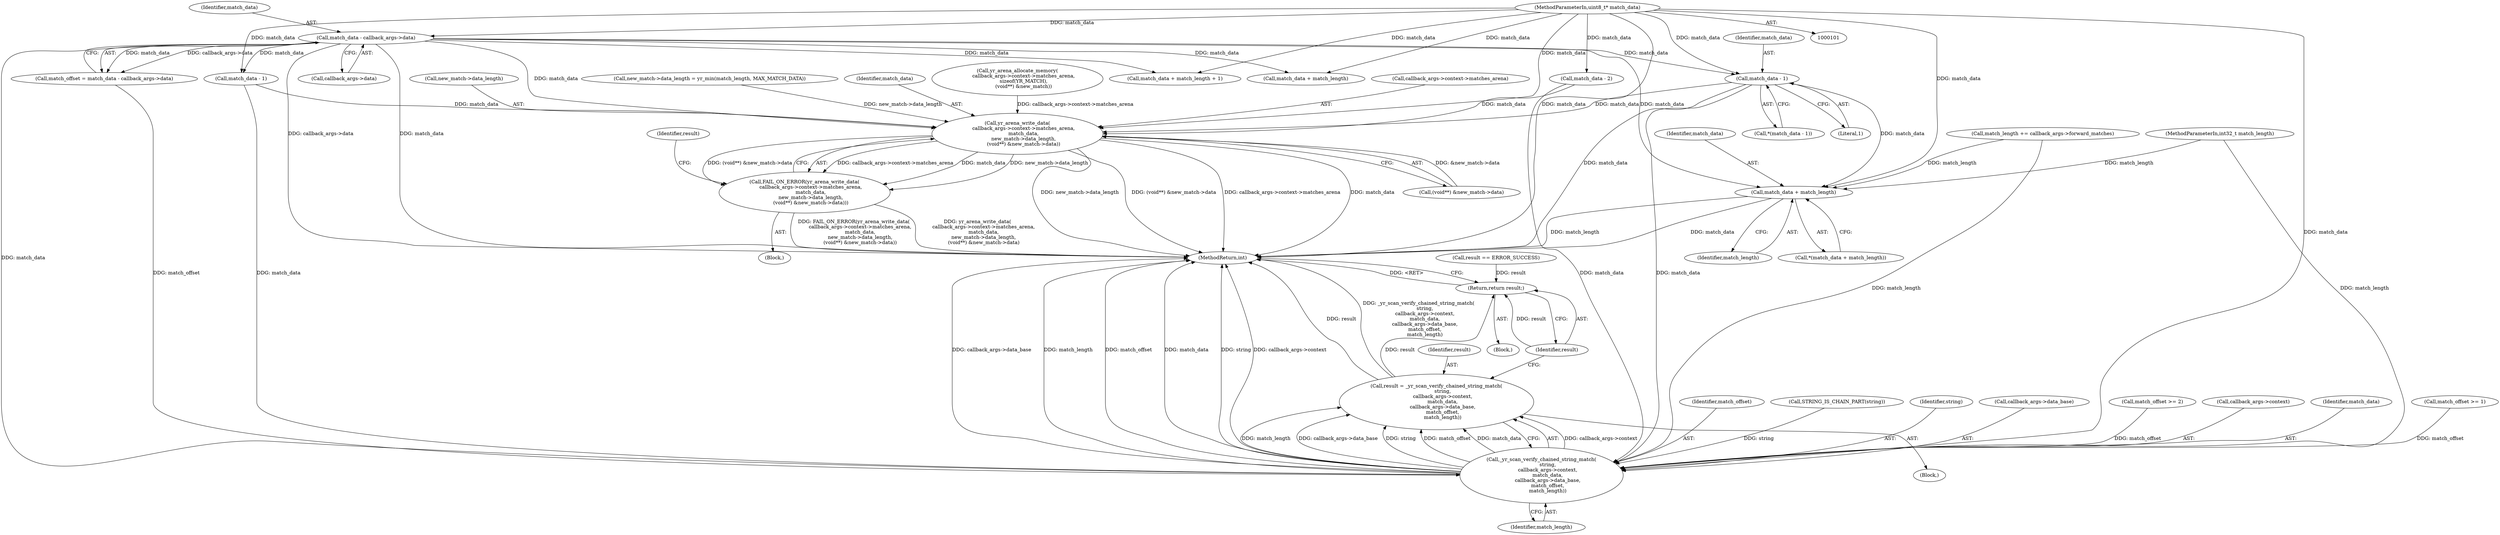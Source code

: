 digraph "0_yara_992480c30f75943e9cd6245bb2015c7737f9b661_0@pointer" {
"1000218" [label="(Call,match_data - 1)"];
"1000135" [label="(Call,match_data - callback_args->data)"];
"1000102" [label="(MethodParameterIn,uint8_t* match_data)"];
"1000234" [label="(Call,match_data + match_length)"];
"1000245" [label="(Call,_yr_scan_verify_chained_string_match(\n        string,\n        callback_args->context,\n        match_data,\n        callback_args->data_base,\n        match_offset,\n        match_length))"];
"1000243" [label="(Call,result = _yr_scan_verify_chained_string_match(\n        string,\n        callback_args->context,\n        match_data,\n        callback_args->data_base,\n        match_offset,\n        match_length))"];
"1000361" [label="(Return,return result;)"];
"1000302" [label="(Call,yr_arena_write_data(\n        callback_args->context->matches_arena,\n        match_data,\n        new_match->data_length,\n        (void**) &new_match->data))"];
"1000301" [label="(Call,FAIL_ON_ERROR(yr_arena_write_data(\n        callback_args->context->matches_arena,\n        match_data,\n        new_match->data_length,\n        (void**) &new_match->data)))"];
"1000234" [label="(Call,match_data + match_length)"];
"1000282" [label="(Call,yr_arena_allocate_memory(\n        callback_args->context->matches_arena,\n        sizeof(YR_MATCH),\n        (void**) &new_match))"];
"1000312" [label="(Call,(void**) &new_match->data)"];
"1000254" [label="(Identifier,match_offset)"];
"1000240" [label="(Call,STRING_IS_CHAIN_PART(string))"];
"1000301" [label="(Call,FAIL_ON_ERROR(yr_arena_write_data(\n        callback_args->context->matches_arena,\n        match_data,\n        new_match->data_length,\n        (void**) &new_match->data)))"];
"1000136" [label="(Identifier,match_data)"];
"1000303" [label="(Call,callback_args->context->matches_arena)"];
"1000255" [label="(Identifier,match_length)"];
"1000219" [label="(Identifier,match_data)"];
"1000320" [label="(Identifier,result)"];
"1000218" [label="(Call,match_data - 1)"];
"1000235" [label="(Identifier,match_data)"];
"1000246" [label="(Identifier,string)"];
"1000251" [label="(Call,callback_args->data_base)"];
"1000257" [label="(Block,)"];
"1000302" [label="(Call,yr_arena_write_data(\n        callback_args->context->matches_arena,\n        match_data,\n        new_match->data_length,\n        (void**) &new_match->data))"];
"1000102" [label="(MethodParameterIn,uint8_t* match_data)"];
"1000196" [label="(Call,match_data + match_length + 1)"];
"1000133" [label="(Call,match_offset = match_data - callback_args->data)"];
"1000137" [label="(Call,callback_args->data)"];
"1000309" [label="(Call,new_match->data_length)"];
"1000140" [label="(Call,match_length += callback_args->forward_matches)"];
"1000363" [label="(MethodReturn,int)"];
"1000217" [label="(Call,*(match_data - 1))"];
"1000135" [label="(Call,match_data - callback_args->data)"];
"1000204" [label="(Call,match_data + match_length)"];
"1000236" [label="(Identifier,match_length)"];
"1000294" [label="(Call,new_match->data_length = yr_min(match_length, MAX_MATCH_DATA))"];
"1000165" [label="(Call,match_offset >= 2)"];
"1000308" [label="(Identifier,match_data)"];
"1000171" [label="(Call,match_data - 1)"];
"1000361" [label="(Return,return result;)"];
"1000247" [label="(Call,callback_args->context)"];
"1000362" [label="(Identifier,result)"];
"1000250" [label="(Identifier,match_data)"];
"1000106" [label="(Block,)"];
"1000243" [label="(Call,result = _yr_scan_verify_chained_string_match(\n        string,\n        callback_args->context,\n        match_data,\n        callback_args->data_base,\n        match_offset,\n        match_length))"];
"1000319" [label="(Call,result == ERROR_SUCCESS)"];
"1000177" [label="(Call,match_data - 2)"];
"1000220" [label="(Literal,1)"];
"1000245" [label="(Call,_yr_scan_verify_chained_string_match(\n        string,\n        callback_args->context,\n        match_data,\n        callback_args->data_base,\n        match_offset,\n        match_length))"];
"1000103" [label="(MethodParameterIn,int32_t match_length)"];
"1000242" [label="(Block,)"];
"1000213" [label="(Call,match_offset >= 1)"];
"1000244" [label="(Identifier,result)"];
"1000233" [label="(Call,*(match_data + match_length))"];
"1000218" -> "1000217"  [label="AST: "];
"1000218" -> "1000220"  [label="CFG: "];
"1000219" -> "1000218"  [label="AST: "];
"1000220" -> "1000218"  [label="AST: "];
"1000217" -> "1000218"  [label="CFG: "];
"1000218" -> "1000363"  [label="DDG: match_data"];
"1000135" -> "1000218"  [label="DDG: match_data"];
"1000102" -> "1000218"  [label="DDG: match_data"];
"1000218" -> "1000234"  [label="DDG: match_data"];
"1000218" -> "1000245"  [label="DDG: match_data"];
"1000218" -> "1000302"  [label="DDG: match_data"];
"1000135" -> "1000133"  [label="AST: "];
"1000135" -> "1000137"  [label="CFG: "];
"1000136" -> "1000135"  [label="AST: "];
"1000137" -> "1000135"  [label="AST: "];
"1000133" -> "1000135"  [label="CFG: "];
"1000135" -> "1000363"  [label="DDG: match_data"];
"1000135" -> "1000363"  [label="DDG: callback_args->data"];
"1000135" -> "1000133"  [label="DDG: match_data"];
"1000135" -> "1000133"  [label="DDG: callback_args->data"];
"1000102" -> "1000135"  [label="DDG: match_data"];
"1000135" -> "1000171"  [label="DDG: match_data"];
"1000135" -> "1000196"  [label="DDG: match_data"];
"1000135" -> "1000204"  [label="DDG: match_data"];
"1000135" -> "1000234"  [label="DDG: match_data"];
"1000135" -> "1000245"  [label="DDG: match_data"];
"1000135" -> "1000302"  [label="DDG: match_data"];
"1000102" -> "1000101"  [label="AST: "];
"1000102" -> "1000363"  [label="DDG: match_data"];
"1000102" -> "1000171"  [label="DDG: match_data"];
"1000102" -> "1000177"  [label="DDG: match_data"];
"1000102" -> "1000196"  [label="DDG: match_data"];
"1000102" -> "1000204"  [label="DDG: match_data"];
"1000102" -> "1000234"  [label="DDG: match_data"];
"1000102" -> "1000245"  [label="DDG: match_data"];
"1000102" -> "1000302"  [label="DDG: match_data"];
"1000234" -> "1000233"  [label="AST: "];
"1000234" -> "1000236"  [label="CFG: "];
"1000235" -> "1000234"  [label="AST: "];
"1000236" -> "1000234"  [label="AST: "];
"1000233" -> "1000234"  [label="CFG: "];
"1000234" -> "1000363"  [label="DDG: match_length"];
"1000234" -> "1000363"  [label="DDG: match_data"];
"1000103" -> "1000234"  [label="DDG: match_length"];
"1000140" -> "1000234"  [label="DDG: match_length"];
"1000245" -> "1000243"  [label="AST: "];
"1000245" -> "1000255"  [label="CFG: "];
"1000246" -> "1000245"  [label="AST: "];
"1000247" -> "1000245"  [label="AST: "];
"1000250" -> "1000245"  [label="AST: "];
"1000251" -> "1000245"  [label="AST: "];
"1000254" -> "1000245"  [label="AST: "];
"1000255" -> "1000245"  [label="AST: "];
"1000243" -> "1000245"  [label="CFG: "];
"1000245" -> "1000363"  [label="DDG: callback_args->data_base"];
"1000245" -> "1000363"  [label="DDG: match_length"];
"1000245" -> "1000363"  [label="DDG: match_offset"];
"1000245" -> "1000363"  [label="DDG: match_data"];
"1000245" -> "1000363"  [label="DDG: string"];
"1000245" -> "1000363"  [label="DDG: callback_args->context"];
"1000245" -> "1000243"  [label="DDG: callback_args->context"];
"1000245" -> "1000243"  [label="DDG: match_length"];
"1000245" -> "1000243"  [label="DDG: callback_args->data_base"];
"1000245" -> "1000243"  [label="DDG: string"];
"1000245" -> "1000243"  [label="DDG: match_offset"];
"1000245" -> "1000243"  [label="DDG: match_data"];
"1000240" -> "1000245"  [label="DDG: string"];
"1000177" -> "1000245"  [label="DDG: match_data"];
"1000171" -> "1000245"  [label="DDG: match_data"];
"1000165" -> "1000245"  [label="DDG: match_offset"];
"1000213" -> "1000245"  [label="DDG: match_offset"];
"1000133" -> "1000245"  [label="DDG: match_offset"];
"1000103" -> "1000245"  [label="DDG: match_length"];
"1000140" -> "1000245"  [label="DDG: match_length"];
"1000243" -> "1000242"  [label="AST: "];
"1000244" -> "1000243"  [label="AST: "];
"1000362" -> "1000243"  [label="CFG: "];
"1000243" -> "1000363"  [label="DDG: result"];
"1000243" -> "1000363"  [label="DDG: _yr_scan_verify_chained_string_match(\n        string,\n        callback_args->context,\n        match_data,\n        callback_args->data_base,\n        match_offset,\n        match_length)"];
"1000243" -> "1000361"  [label="DDG: result"];
"1000361" -> "1000106"  [label="AST: "];
"1000361" -> "1000362"  [label="CFG: "];
"1000362" -> "1000361"  [label="AST: "];
"1000363" -> "1000361"  [label="CFG: "];
"1000361" -> "1000363"  [label="DDG: <RET>"];
"1000362" -> "1000361"  [label="DDG: result"];
"1000319" -> "1000361"  [label="DDG: result"];
"1000302" -> "1000301"  [label="AST: "];
"1000302" -> "1000312"  [label="CFG: "];
"1000303" -> "1000302"  [label="AST: "];
"1000308" -> "1000302"  [label="AST: "];
"1000309" -> "1000302"  [label="AST: "];
"1000312" -> "1000302"  [label="AST: "];
"1000301" -> "1000302"  [label="CFG: "];
"1000302" -> "1000363"  [label="DDG: new_match->data_length"];
"1000302" -> "1000363"  [label="DDG: (void**) &new_match->data"];
"1000302" -> "1000363"  [label="DDG: callback_args->context->matches_arena"];
"1000302" -> "1000363"  [label="DDG: match_data"];
"1000302" -> "1000301"  [label="DDG: callback_args->context->matches_arena"];
"1000302" -> "1000301"  [label="DDG: match_data"];
"1000302" -> "1000301"  [label="DDG: new_match->data_length"];
"1000302" -> "1000301"  [label="DDG: (void**) &new_match->data"];
"1000282" -> "1000302"  [label="DDG: callback_args->context->matches_arena"];
"1000177" -> "1000302"  [label="DDG: match_data"];
"1000171" -> "1000302"  [label="DDG: match_data"];
"1000294" -> "1000302"  [label="DDG: new_match->data_length"];
"1000312" -> "1000302"  [label="DDG: &new_match->data"];
"1000301" -> "1000257"  [label="AST: "];
"1000320" -> "1000301"  [label="CFG: "];
"1000301" -> "1000363"  [label="DDG: FAIL_ON_ERROR(yr_arena_write_data(\n        callback_args->context->matches_arena,\n        match_data,\n        new_match->data_length,\n        (void**) &new_match->data))"];
"1000301" -> "1000363"  [label="DDG: yr_arena_write_data(\n        callback_args->context->matches_arena,\n        match_data,\n        new_match->data_length,\n        (void**) &new_match->data)"];
}
